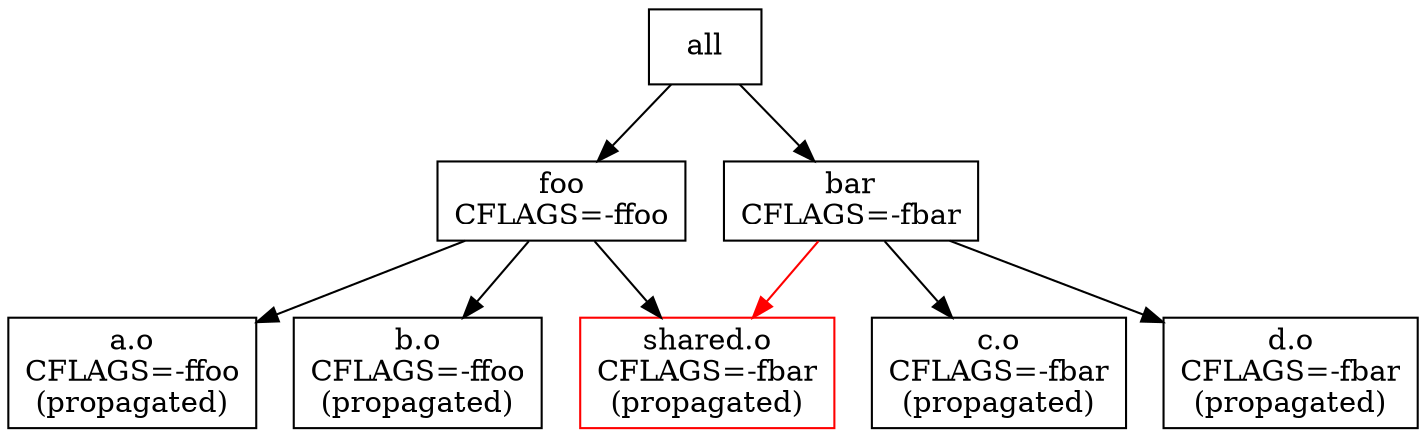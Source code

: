 digraph {
  node [shape=record]

  "foo" [label="foo\nCFLAGS=-ffoo"];
  "bar" [label="bar\nCFLAGS=-fbar"];
  "a.o" [label="a.o\nCFLAGS=-ffoo\n(propagated)"];
  "b.o" [label="b.o\nCFLAGS=-ffoo\n(propagated)"];
  "c.o" [label="c.o\nCFLAGS=-fbar\n(propagated)"];
  "d.o" [label="d.o\nCFLAGS=-fbar\n(propagated)"];
  "shared.o" [label="shared.o\nCFLAGS=-fbar\n(propagated)" color=red];

  "all" -> "foo"
  "all" -> "bar"

  "foo" -> "a.o"
  "foo" -> "b.o"
  "foo" -> "shared.o"

  "bar" -> "c.o"
  "bar" -> "d.o"
  "bar" -> "shared.o" [color=red]
}
